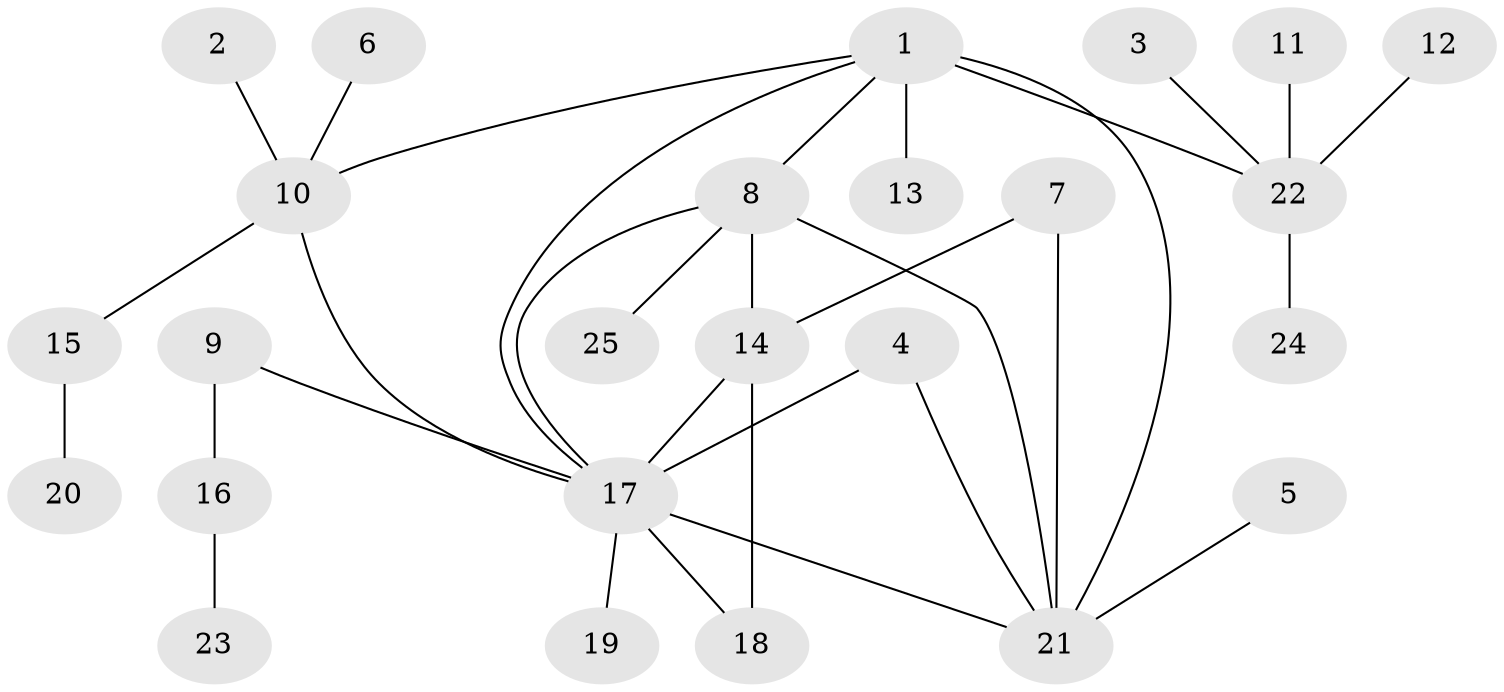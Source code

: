 // original degree distribution, {6: 0.061224489795918366, 3: 0.12244897959183673, 4: 0.061224489795918366, 9: 0.04081632653061224, 2: 0.1836734693877551, 1: 0.5102040816326531, 7: 0.02040816326530612}
// Generated by graph-tools (version 1.1) at 2025/26/03/09/25 03:26:48]
// undirected, 25 vertices, 32 edges
graph export_dot {
graph [start="1"]
  node [color=gray90,style=filled];
  1;
  2;
  3;
  4;
  5;
  6;
  7;
  8;
  9;
  10;
  11;
  12;
  13;
  14;
  15;
  16;
  17;
  18;
  19;
  20;
  21;
  22;
  23;
  24;
  25;
  1 -- 8 [weight=1.0];
  1 -- 10 [weight=1.0];
  1 -- 13 [weight=1.0];
  1 -- 17 [weight=1.0];
  1 -- 21 [weight=2.0];
  1 -- 22 [weight=1.0];
  2 -- 10 [weight=1.0];
  3 -- 22 [weight=1.0];
  4 -- 17 [weight=1.0];
  4 -- 21 [weight=1.0];
  5 -- 21 [weight=1.0];
  6 -- 10 [weight=1.0];
  7 -- 14 [weight=1.0];
  7 -- 21 [weight=1.0];
  8 -- 14 [weight=1.0];
  8 -- 17 [weight=1.0];
  8 -- 21 [weight=1.0];
  8 -- 25 [weight=1.0];
  9 -- 16 [weight=1.0];
  9 -- 17 [weight=1.0];
  10 -- 15 [weight=1.0];
  10 -- 17 [weight=1.0];
  11 -- 22 [weight=1.0];
  12 -- 22 [weight=1.0];
  14 -- 17 [weight=1.0];
  14 -- 18 [weight=1.0];
  15 -- 20 [weight=1.0];
  16 -- 23 [weight=1.0];
  17 -- 18 [weight=1.0];
  17 -- 19 [weight=1.0];
  17 -- 21 [weight=2.0];
  22 -- 24 [weight=1.0];
}
